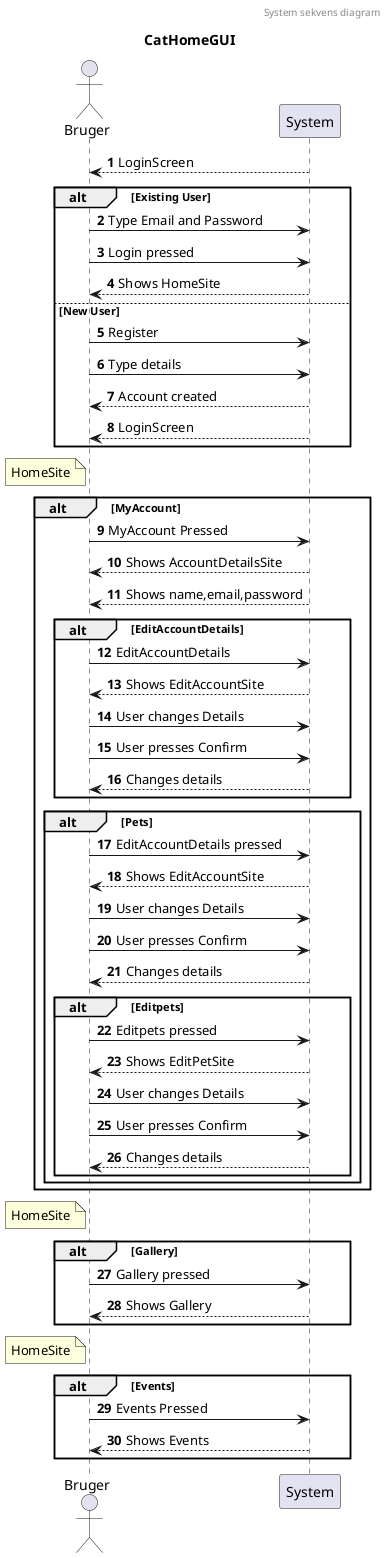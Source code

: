 @startuml
'https://plantuml.com/sequence-diagram

autonumber

header System sekvens diagram
actor Bruger

title CatHomeGUI
  Bruger <-- System: LoginScreen

    alt Existing User
        Bruger -> System: Type Email and Password
        Bruger -> System: Login pressed
        Bruger <-- System: Shows HomeSite
    else New User
        Bruger -> System: Register
        Bruger -> System: Type details
        Bruger <-- System: Account created
        Bruger <-- System: LoginScreen

    end
    note left of Bruger: HomeSite
    alt MyAccount
    Bruger -> System: MyAccount Pressed
    Bruger <-- System: Shows AccountDetailsSite
    Bruger <-- System: Shows name,email,password
    alt EditAccountDetails
    Bruger -> System: EditAccountDetails
    Bruger <-- System: Shows EditAccountSite
    Bruger -> System: User changes Details
    Bruger -> System: User presses Confirm
    Bruger <-- System: Changes details

end
alt Pets
    Bruger -> System: EditAccountDetails pressed
    Bruger <-- System: Shows EditAccountSite
    Bruger -> System: User changes Details
    Bruger -> System: User presses Confirm
    Bruger <-- System: Changes details

    alt Editpets
        Bruger -> System: Editpets pressed
        Bruger <-- System: Shows EditPetSite
        Bruger -> System: User changes Details
        Bruger -> System: User presses Confirm
        Bruger <-- System: Changes details
        end

    end
end
note left of Bruger: HomeSite
 alt Gallery
    Bruger -> System: Gallery pressed
    Bruger <-- System: Shows Gallery
end

note left of Bruger: HomeSite
 alt Events
    Bruger -> System: Events Pressed
    Bruger <-- System: Shows Events

end
@enduml